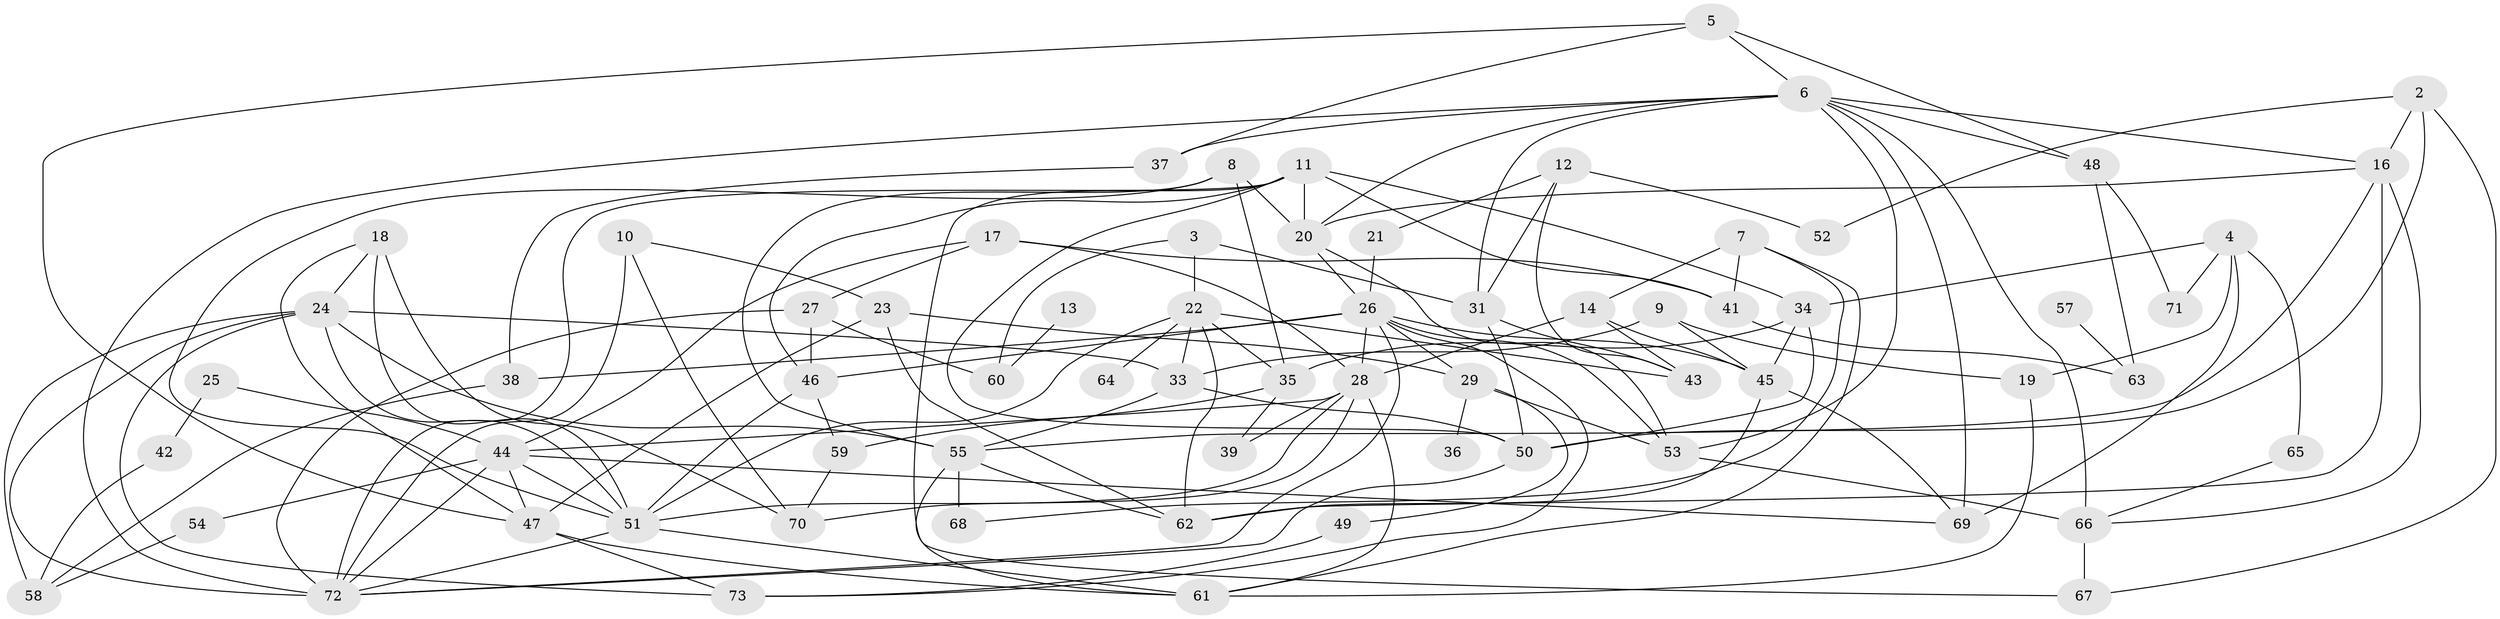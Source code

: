 // original degree distribution, {2: 0.2482758620689655, 5: 0.10344827586206896, 4: 0.22758620689655173, 3: 0.16551724137931034, 7: 0.027586206896551724, 6: 0.04827586206896552, 0: 0.041379310344827586, 1: 0.1310344827586207, 8: 0.006896551724137931}
// Generated by graph-tools (version 1.1) at 2025/00/03/09/25 03:00:48]
// undirected, 67 vertices, 145 edges
graph export_dot {
graph [start="1"]
  node [color=gray90,style=filled];
  2;
  3;
  4;
  5;
  6;
  7;
  8;
  9;
  10;
  11;
  12;
  13;
  14;
  16;
  17;
  18;
  19;
  20;
  21;
  22;
  23;
  24;
  25;
  26;
  27;
  28;
  29;
  31;
  33;
  34;
  35;
  36;
  37;
  38;
  39;
  41;
  42;
  43;
  44;
  45;
  46;
  47;
  48;
  49;
  50;
  51;
  52;
  53;
  54;
  55;
  57;
  58;
  59;
  60;
  61;
  62;
  63;
  64;
  65;
  66;
  67;
  68;
  69;
  70;
  71;
  72;
  73;
  2 -- 16 [weight=1.0];
  2 -- 50 [weight=1.0];
  2 -- 52 [weight=1.0];
  2 -- 67 [weight=1.0];
  3 -- 22 [weight=2.0];
  3 -- 31 [weight=1.0];
  3 -- 60 [weight=1.0];
  4 -- 19 [weight=1.0];
  4 -- 34 [weight=1.0];
  4 -- 65 [weight=1.0];
  4 -- 69 [weight=1.0];
  4 -- 71 [weight=1.0];
  5 -- 6 [weight=1.0];
  5 -- 37 [weight=1.0];
  5 -- 47 [weight=1.0];
  5 -- 48 [weight=1.0];
  6 -- 16 [weight=1.0];
  6 -- 20 [weight=1.0];
  6 -- 31 [weight=1.0];
  6 -- 37 [weight=1.0];
  6 -- 48 [weight=1.0];
  6 -- 53 [weight=1.0];
  6 -- 66 [weight=1.0];
  6 -- 69 [weight=1.0];
  6 -- 72 [weight=1.0];
  7 -- 14 [weight=1.0];
  7 -- 41 [weight=1.0];
  7 -- 61 [weight=1.0];
  7 -- 68 [weight=1.0];
  8 -- 20 [weight=2.0];
  8 -- 35 [weight=1.0];
  8 -- 51 [weight=1.0];
  8 -- 55 [weight=1.0];
  9 -- 19 [weight=1.0];
  9 -- 33 [weight=1.0];
  9 -- 45 [weight=1.0];
  10 -- 23 [weight=1.0];
  10 -- 70 [weight=1.0];
  10 -- 72 [weight=1.0];
  11 -- 20 [weight=1.0];
  11 -- 34 [weight=1.0];
  11 -- 41 [weight=1.0];
  11 -- 46 [weight=1.0];
  11 -- 50 [weight=1.0];
  11 -- 67 [weight=1.0];
  11 -- 72 [weight=1.0];
  12 -- 21 [weight=1.0];
  12 -- 31 [weight=1.0];
  12 -- 43 [weight=1.0];
  12 -- 52 [weight=1.0];
  13 -- 60 [weight=1.0];
  14 -- 28 [weight=1.0];
  14 -- 43 [weight=1.0];
  14 -- 45 [weight=1.0];
  16 -- 20 [weight=1.0];
  16 -- 55 [weight=1.0];
  16 -- 62 [weight=2.0];
  16 -- 66 [weight=1.0];
  17 -- 27 [weight=1.0];
  17 -- 28 [weight=1.0];
  17 -- 41 [weight=1.0];
  17 -- 44 [weight=1.0];
  18 -- 24 [weight=1.0];
  18 -- 47 [weight=1.0];
  18 -- 51 [weight=2.0];
  18 -- 70 [weight=1.0];
  19 -- 61 [weight=1.0];
  20 -- 26 [weight=1.0];
  20 -- 53 [weight=1.0];
  21 -- 26 [weight=1.0];
  22 -- 33 [weight=1.0];
  22 -- 35 [weight=2.0];
  22 -- 43 [weight=1.0];
  22 -- 51 [weight=1.0];
  22 -- 62 [weight=1.0];
  22 -- 64 [weight=1.0];
  23 -- 29 [weight=1.0];
  23 -- 47 [weight=1.0];
  23 -- 62 [weight=1.0];
  24 -- 33 [weight=1.0];
  24 -- 51 [weight=1.0];
  24 -- 55 [weight=1.0];
  24 -- 58 [weight=1.0];
  24 -- 72 [weight=1.0];
  24 -- 73 [weight=1.0];
  25 -- 42 [weight=1.0];
  25 -- 44 [weight=1.0];
  26 -- 28 [weight=1.0];
  26 -- 29 [weight=1.0];
  26 -- 38 [weight=1.0];
  26 -- 45 [weight=1.0];
  26 -- 46 [weight=1.0];
  26 -- 53 [weight=1.0];
  26 -- 72 [weight=1.0];
  26 -- 73 [weight=1.0];
  27 -- 46 [weight=1.0];
  27 -- 60 [weight=1.0];
  27 -- 72 [weight=1.0];
  28 -- 39 [weight=1.0];
  28 -- 44 [weight=1.0];
  28 -- 51 [weight=1.0];
  28 -- 61 [weight=1.0];
  28 -- 70 [weight=1.0];
  29 -- 36 [weight=1.0];
  29 -- 49 [weight=1.0];
  29 -- 53 [weight=1.0];
  31 -- 43 [weight=1.0];
  31 -- 50 [weight=1.0];
  33 -- 50 [weight=1.0];
  33 -- 55 [weight=1.0];
  34 -- 35 [weight=1.0];
  34 -- 45 [weight=1.0];
  34 -- 50 [weight=1.0];
  35 -- 39 [weight=1.0];
  35 -- 59 [weight=1.0];
  37 -- 38 [weight=1.0];
  38 -- 58 [weight=1.0];
  41 -- 63 [weight=1.0];
  42 -- 58 [weight=1.0];
  44 -- 47 [weight=1.0];
  44 -- 51 [weight=2.0];
  44 -- 54 [weight=1.0];
  44 -- 69 [weight=1.0];
  44 -- 72 [weight=1.0];
  45 -- 62 [weight=1.0];
  45 -- 69 [weight=1.0];
  46 -- 51 [weight=1.0];
  46 -- 59 [weight=1.0];
  47 -- 61 [weight=1.0];
  47 -- 73 [weight=1.0];
  48 -- 63 [weight=1.0];
  48 -- 71 [weight=1.0];
  49 -- 73 [weight=1.0];
  50 -- 72 [weight=1.0];
  51 -- 61 [weight=1.0];
  51 -- 72 [weight=1.0];
  53 -- 66 [weight=1.0];
  54 -- 58 [weight=1.0];
  55 -- 61 [weight=1.0];
  55 -- 62 [weight=1.0];
  55 -- 68 [weight=2.0];
  57 -- 63 [weight=1.0];
  59 -- 70 [weight=1.0];
  65 -- 66 [weight=1.0];
  66 -- 67 [weight=1.0];
}

